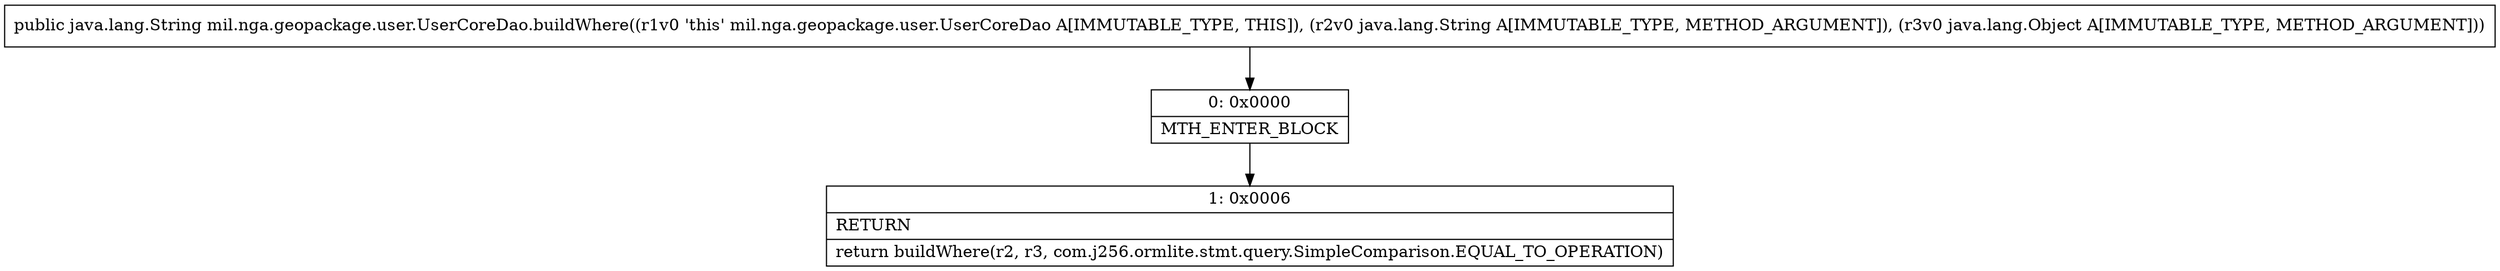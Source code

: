 digraph "CFG formil.nga.geopackage.user.UserCoreDao.buildWhere(Ljava\/lang\/String;Ljava\/lang\/Object;)Ljava\/lang\/String;" {
Node_0 [shape=record,label="{0\:\ 0x0000|MTH_ENTER_BLOCK\l}"];
Node_1 [shape=record,label="{1\:\ 0x0006|RETURN\l|return buildWhere(r2, r3, com.j256.ormlite.stmt.query.SimpleComparison.EQUAL_TO_OPERATION)\l}"];
MethodNode[shape=record,label="{public java.lang.String mil.nga.geopackage.user.UserCoreDao.buildWhere((r1v0 'this' mil.nga.geopackage.user.UserCoreDao A[IMMUTABLE_TYPE, THIS]), (r2v0 java.lang.String A[IMMUTABLE_TYPE, METHOD_ARGUMENT]), (r3v0 java.lang.Object A[IMMUTABLE_TYPE, METHOD_ARGUMENT])) }"];
MethodNode -> Node_0;
Node_0 -> Node_1;
}

